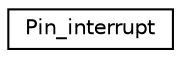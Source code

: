 digraph "Graphical Class Hierarchy"
{
 // LATEX_PDF_SIZE
  edge [fontname="Helvetica",fontsize="10",labelfontname="Helvetica",labelfontsize="10"];
  node [fontname="Helvetica",fontsize="10",shape=record];
  rankdir="LR";
  Node0 [label="Pin_interrupt",height=0.2,width=0.4,color="black", fillcolor="white", style="filled",URL="$class_pin__interrupt.html",tooltip="Clase del objeto Pin_interrupt El objeto Pin_interrupt debe ser heredado por cualquier objeto que des..."];
}
